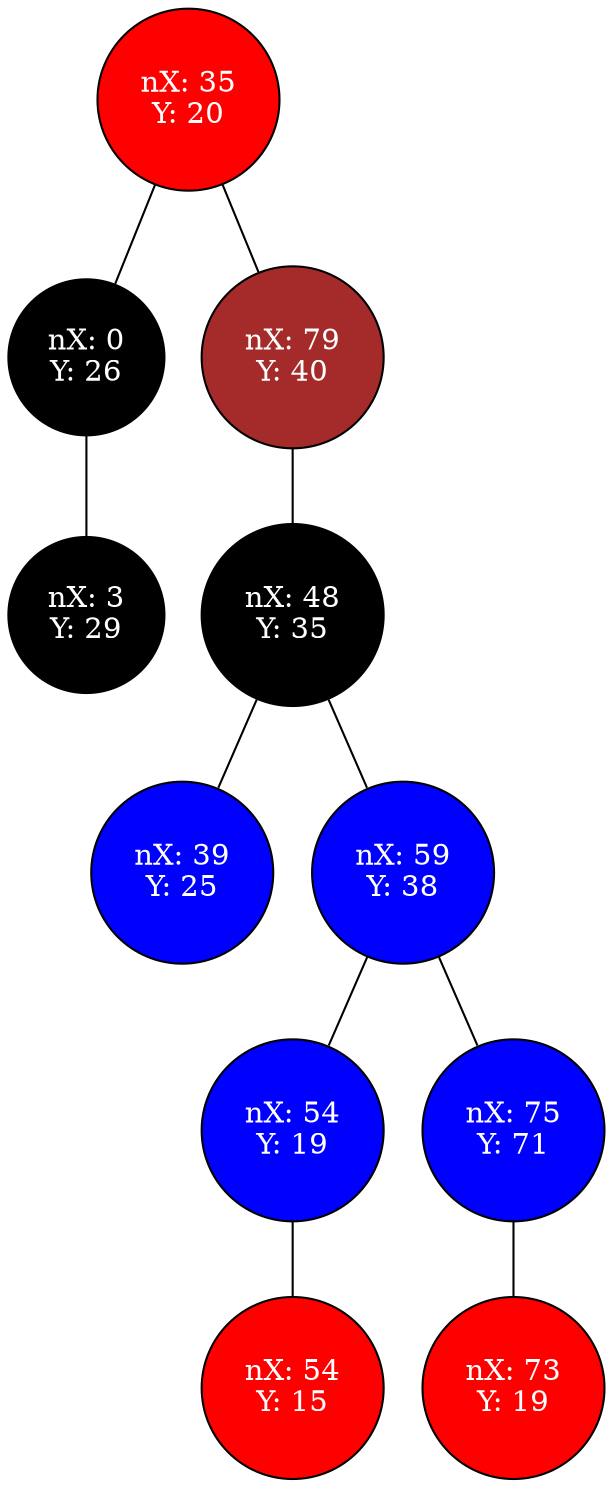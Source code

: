 graph G {
	rankdir=TB;
	node [shape=circle];
	"0x649ac4d9a030" [label="nX: 35\nY: 20", color=black, fontcolor=white, style=filled, fillcolor=Red];
	"0x649ac4d9a030" -- "0x649ac4d99f20";
	"0x649ac4d99f20" [label="nX: 0\nY: 26", color=black, fontcolor=white, style=filled, fillcolor=black];
	"0x649ac4d99f20" -- "0x649ac4d99e00";
	"0x649ac4d99e00" [label="nX: 3\nY: 29", color=black, fontcolor=white, style=filled, fillcolor=black];
	"0x649ac4d9a030" -- "0x649ac4d9a940";
	"0x649ac4d9a940" [label="nX: 79\nY: 40", color=black, fontcolor=white, style=filled, fillcolor=brown];
	"0x649ac4d9a940" -- "0x649ac4d99ce0";
	"0x649ac4d99ce0" [label="nX: 48\nY: 35", color=black, fontcolor=white, style=filled, fillcolor=black];
	"0x649ac4d99ce0" -- "0x649ac4d9a340";
	"0x649ac4d9a340" [label="nX: 39\nY: 25", color=black, fontcolor=white, style=filled, fillcolor=blue];
	"0x649ac4d99ce0" -- "0x649ac4d9a520";
	"0x649ac4d9a520" [label="nX: 59\nY: 38", color=black, fontcolor=white, style=filled, fillcolor=blue];
	"0x649ac4d9a520" -- "0x649ac4d9a430";
	"0x649ac4d9a430" [label="nX: 54\nY: 19", color=black, fontcolor=white, style=filled, fillcolor=blue];
	"0x649ac4d9a430" -- "0x649ac4d9a140";
	"0x649ac4d9a140" [label="nX: 54\nY: 15", color=black, fontcolor=white, style=filled, fillcolor=Red];
	"0x649ac4d9a520" -- "0x649ac4d9a610";
	"0x649ac4d9a610" [label="nX: 75\nY: 71", color=black, fontcolor=white, style=filled, fillcolor=blue];
	"0x649ac4d9a610" -- "0x649ac4d9a250";
	"0x649ac4d9a250" [label="nX: 73\nY: 19", color=black, fontcolor=white, style=filled, fillcolor=Red];
}
